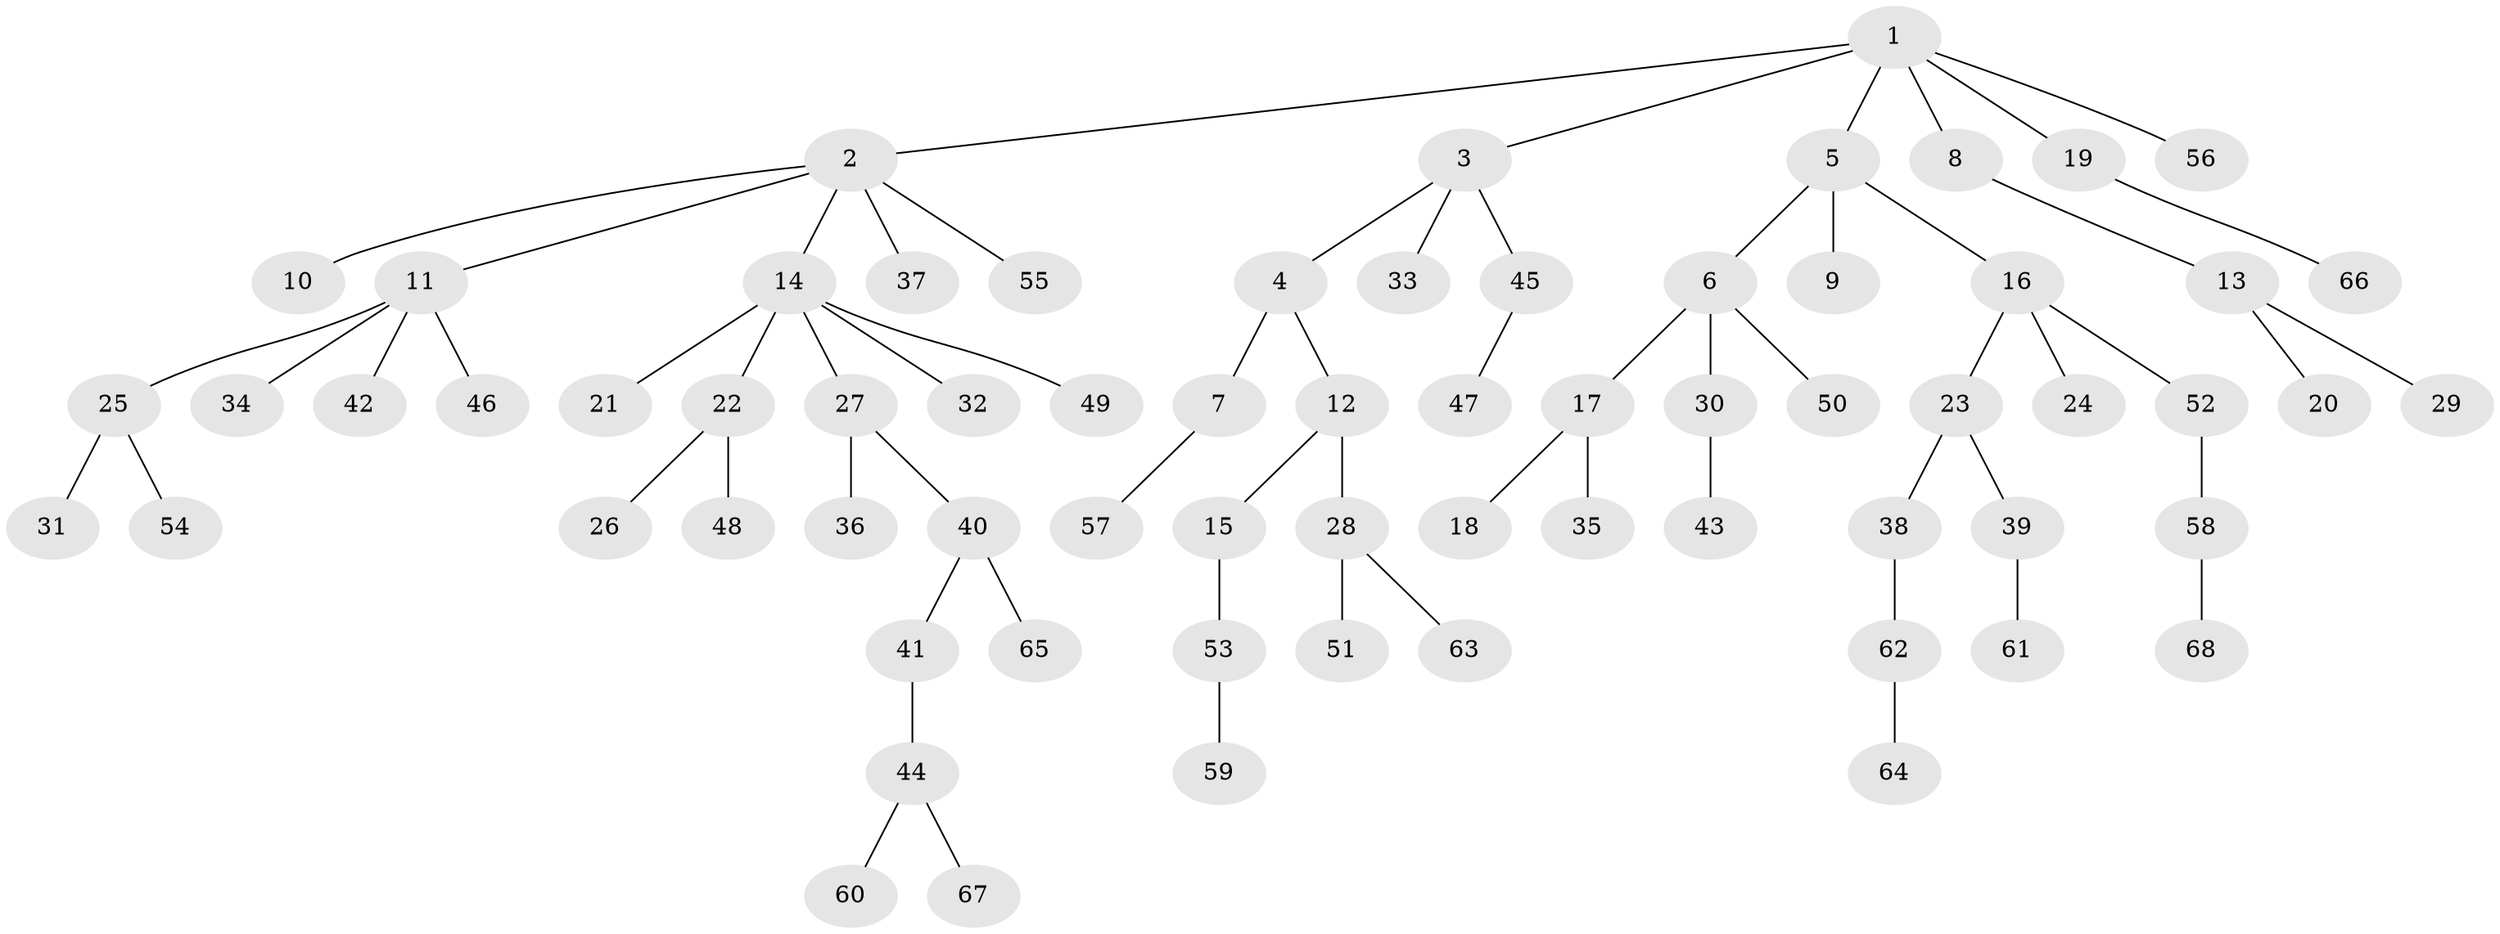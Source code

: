 // Generated by graph-tools (version 1.1) at 2025/15/03/09/25 04:15:38]
// undirected, 68 vertices, 67 edges
graph export_dot {
graph [start="1"]
  node [color=gray90,style=filled];
  1;
  2;
  3;
  4;
  5;
  6;
  7;
  8;
  9;
  10;
  11;
  12;
  13;
  14;
  15;
  16;
  17;
  18;
  19;
  20;
  21;
  22;
  23;
  24;
  25;
  26;
  27;
  28;
  29;
  30;
  31;
  32;
  33;
  34;
  35;
  36;
  37;
  38;
  39;
  40;
  41;
  42;
  43;
  44;
  45;
  46;
  47;
  48;
  49;
  50;
  51;
  52;
  53;
  54;
  55;
  56;
  57;
  58;
  59;
  60;
  61;
  62;
  63;
  64;
  65;
  66;
  67;
  68;
  1 -- 2;
  1 -- 3;
  1 -- 5;
  1 -- 8;
  1 -- 19;
  1 -- 56;
  2 -- 10;
  2 -- 11;
  2 -- 14;
  2 -- 37;
  2 -- 55;
  3 -- 4;
  3 -- 33;
  3 -- 45;
  4 -- 7;
  4 -- 12;
  5 -- 6;
  5 -- 9;
  5 -- 16;
  6 -- 17;
  6 -- 30;
  6 -- 50;
  7 -- 57;
  8 -- 13;
  11 -- 25;
  11 -- 34;
  11 -- 42;
  11 -- 46;
  12 -- 15;
  12 -- 28;
  13 -- 20;
  13 -- 29;
  14 -- 21;
  14 -- 22;
  14 -- 27;
  14 -- 32;
  14 -- 49;
  15 -- 53;
  16 -- 23;
  16 -- 24;
  16 -- 52;
  17 -- 18;
  17 -- 35;
  19 -- 66;
  22 -- 26;
  22 -- 48;
  23 -- 38;
  23 -- 39;
  25 -- 31;
  25 -- 54;
  27 -- 36;
  27 -- 40;
  28 -- 51;
  28 -- 63;
  30 -- 43;
  38 -- 62;
  39 -- 61;
  40 -- 41;
  40 -- 65;
  41 -- 44;
  44 -- 60;
  44 -- 67;
  45 -- 47;
  52 -- 58;
  53 -- 59;
  58 -- 68;
  62 -- 64;
}
